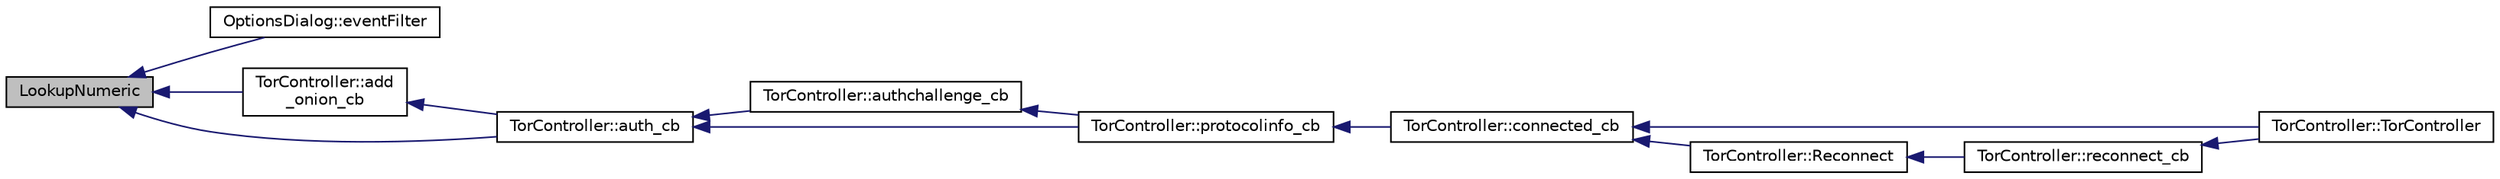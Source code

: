 digraph "LookupNumeric"
{
  edge [fontname="Helvetica",fontsize="10",labelfontname="Helvetica",labelfontsize="10"];
  node [fontname="Helvetica",fontsize="10",shape=record];
  rankdir="LR";
  Node411 [label="LookupNumeric",height=0.2,width=0.4,color="black", fillcolor="grey75", style="filled", fontcolor="black"];
  Node411 -> Node412 [dir="back",color="midnightblue",fontsize="10",style="solid",fontname="Helvetica"];
  Node412 [label="OptionsDialog::eventFilter",height=0.2,width=0.4,color="black", fillcolor="white", style="filled",URL="$db/d61/class_options_dialog.html#abf2b8046ca9bce3f2c1f04e329468983"];
  Node411 -> Node413 [dir="back",color="midnightblue",fontsize="10",style="solid",fontname="Helvetica"];
  Node413 [label="TorController::add\l_onion_cb",height=0.2,width=0.4,color="black", fillcolor="white", style="filled",URL="$da/dd9/class_tor_controller.html#a78b762c14a006b2f509261a95963ff67",tooltip="Callback for ADD_ONION result. "];
  Node413 -> Node414 [dir="back",color="midnightblue",fontsize="10",style="solid",fontname="Helvetica"];
  Node414 [label="TorController::auth_cb",height=0.2,width=0.4,color="black", fillcolor="white", style="filled",URL="$da/dd9/class_tor_controller.html#ae36bc33cb3088384517c68f71e9944ce",tooltip="Callback for AUTHENTICATE result. "];
  Node414 -> Node415 [dir="back",color="midnightblue",fontsize="10",style="solid",fontname="Helvetica"];
  Node415 [label="TorController::authchallenge_cb",height=0.2,width=0.4,color="black", fillcolor="white", style="filled",URL="$da/dd9/class_tor_controller.html#a86f1396b9f242183ffe777e0951eb997",tooltip="Callback for AUTHCHALLENGE result. "];
  Node415 -> Node416 [dir="back",color="midnightblue",fontsize="10",style="solid",fontname="Helvetica"];
  Node416 [label="TorController::protocolinfo_cb",height=0.2,width=0.4,color="black", fillcolor="white", style="filled",URL="$da/dd9/class_tor_controller.html#aee36fcd1cd60d7f4eb007d909894b1c3",tooltip="Callback for PROTOCOLINFO result. "];
  Node416 -> Node417 [dir="back",color="midnightblue",fontsize="10",style="solid",fontname="Helvetica"];
  Node417 [label="TorController::connected_cb",height=0.2,width=0.4,color="black", fillcolor="white", style="filled",URL="$da/dd9/class_tor_controller.html#a59d56a1525a08235b07dd9eadbae0d1f",tooltip="Callback after successful connection. "];
  Node417 -> Node418 [dir="back",color="midnightblue",fontsize="10",style="solid",fontname="Helvetica"];
  Node418 [label="TorController::TorController",height=0.2,width=0.4,color="black", fillcolor="white", style="filled",URL="$da/dd9/class_tor_controller.html#ab38d90df15a9e3f2c6e1f4f24073a64e"];
  Node417 -> Node419 [dir="back",color="midnightblue",fontsize="10",style="solid",fontname="Helvetica"];
  Node419 [label="TorController::Reconnect",height=0.2,width=0.4,color="black", fillcolor="white", style="filled",URL="$da/dd9/class_tor_controller.html#ae5d4304836fce79574ec540c5ada8269",tooltip="Reconnect, after getting disconnected. "];
  Node419 -> Node420 [dir="back",color="midnightblue",fontsize="10",style="solid",fontname="Helvetica"];
  Node420 [label="TorController::reconnect_cb",height=0.2,width=0.4,color="black", fillcolor="white", style="filled",URL="$da/dd9/class_tor_controller.html#a2fa9614b4fa0e24c57f443b3c56f835c",tooltip="Callback for reconnect timer. "];
  Node420 -> Node418 [dir="back",color="midnightblue",fontsize="10",style="solid",fontname="Helvetica"];
  Node414 -> Node416 [dir="back",color="midnightblue",fontsize="10",style="solid",fontname="Helvetica"];
  Node411 -> Node414 [dir="back",color="midnightblue",fontsize="10",style="solid",fontname="Helvetica"];
}
